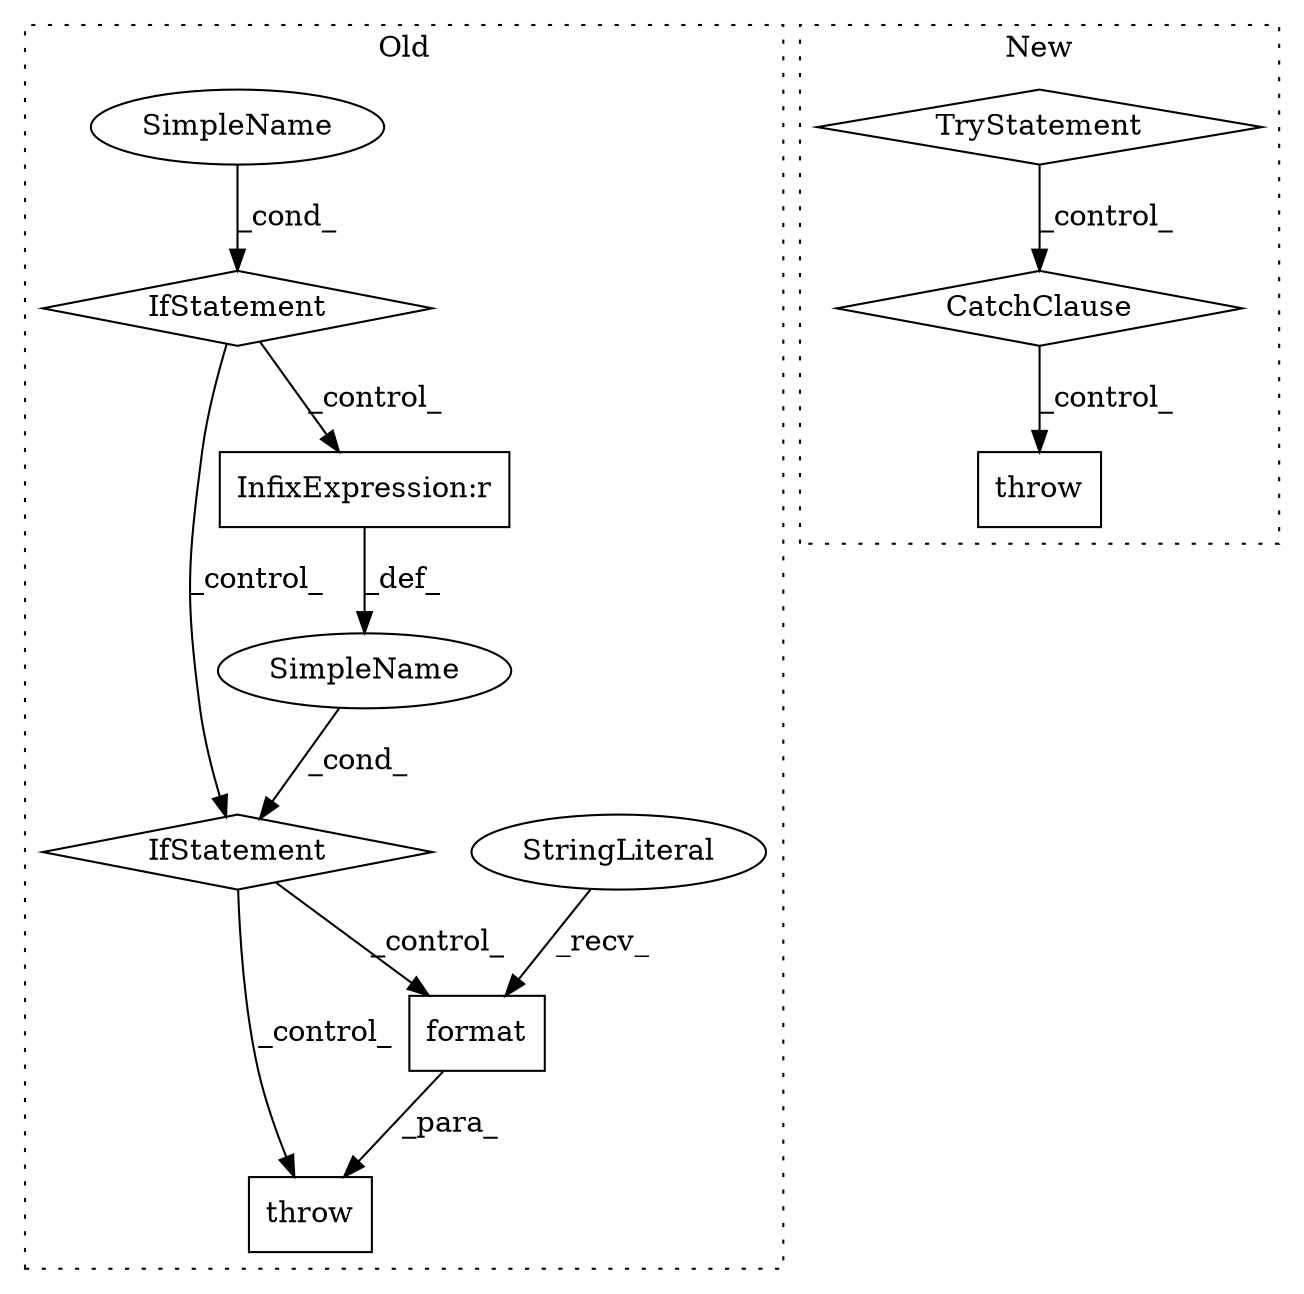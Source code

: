 digraph G {
subgraph cluster0 {
1 [label="format" a="32" s="2168,2189" l="7,1" shape="box"];
3 [label="StringLiteral" a="45" s="2105" l="62" shape="ellipse"];
5 [label="IfStatement" a="25" s="1960,2076" l="4,2" shape="diamond"];
6 [label="SimpleName" a="42" s="" l="" shape="ellipse"];
7 [label="throw" a="53" s="2088" l="6" shape="box"];
9 [label="SimpleName" a="42" s="" l="" shape="ellipse"];
10 [label="InfixExpression:r" a="27" s="2053" l="4" shape="box"];
11 [label="IfStatement" a="25" s="1735,1765" l="4,2" shape="diamond"];
label = "Old";
style="dotted";
}
subgraph cluster1 {
2 [label="CatchClause" a="12" s="2721,2746" l="13,2" shape="diamond"];
4 [label="TryStatement" a="54" s="2664" l="4" shape="diamond"];
8 [label="throw" a="53" s="2758" l="6" shape="box"];
label = "New";
style="dotted";
}
1 -> 7 [label="_para_"];
2 -> 8 [label="_control_"];
3 -> 1 [label="_recv_"];
4 -> 2 [label="_control_"];
5 -> 1 [label="_control_"];
5 -> 7 [label="_control_"];
6 -> 5 [label="_cond_"];
9 -> 11 [label="_cond_"];
10 -> 6 [label="_def_"];
11 -> 10 [label="_control_"];
11 -> 5 [label="_control_"];
}